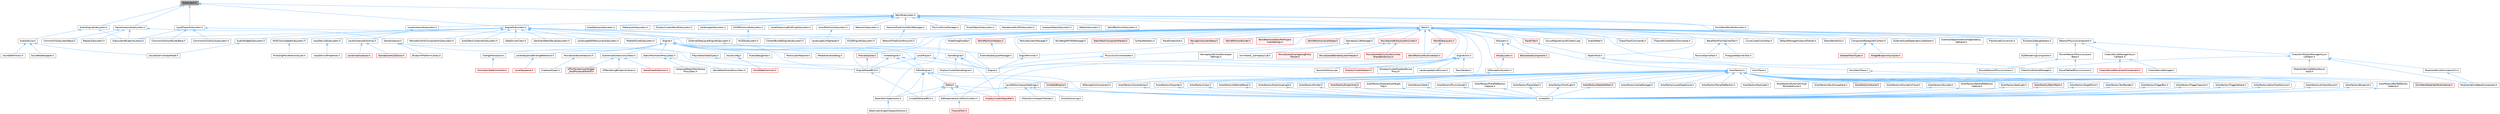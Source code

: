 digraph "Subsystem.h"
{
 // INTERACTIVE_SVG=YES
 // LATEX_PDF_SIZE
  bgcolor="transparent";
  edge [fontname=Helvetica,fontsize=10,labelfontname=Helvetica,labelfontsize=10];
  node [fontname=Helvetica,fontsize=10,shape=box,height=0.2,width=0.4];
  Node1 [id="Node000001",label="Subsystem.h",height=0.2,width=0.4,color="gray40", fillcolor="grey60", style="filled", fontcolor="black",tooltip=" "];
  Node1 -> Node2 [id="edge1_Node000001_Node000002",dir="back",color="steelblue1",style="solid",tooltip=" "];
  Node2 [id="Node000002",label="AudioEngineSubsystem.h",height=0.2,width=0.4,color="grey40", fillcolor="white", style="filled",URL="$d7/d17/AudioEngineSubsystem_8h.html",tooltip=" "];
  Node2 -> Node3 [id="edge2_Node000002_Node000003",dir="back",color="steelblue1",style="solid",tooltip=" "];
  Node3 [id="Node000003",label="AudioDevice.h",height=0.2,width=0.4,color="grey40", fillcolor="white", style="filled",URL="$d7/ddb/AudioDevice_8h.html",tooltip=" "];
  Node3 -> Node4 [id="edge3_Node000003_Node000004",dir="back",color="steelblue1",style="solid",tooltip=" "];
  Node4 [id="Node000004",label="SoundDefinitions.h",height=0.2,width=0.4,color="grey40", fillcolor="white", style="filled",URL="$d4/da9/SoundDefinitions_8h.html",tooltip=" "];
  Node3 -> Node5 [id="edge4_Node000003_Node000005",dir="back",color="steelblue1",style="solid",tooltip=" "];
  Node5 [id="Node000005",label="SoundNodeDoppler.h",height=0.2,width=0.4,color="grey40", fillcolor="white", style="filled",URL="$d1/d51/SoundNodeDoppler_8h.html",tooltip=" "];
  Node3 -> Node6 [id="edge5_Node000003_Node000006",dir="back",color="steelblue1",style="solid",tooltip=" "];
  Node6 [id="Node000006",label="SoundSubmixGraphNode.h",height=0.2,width=0.4,color="grey40", fillcolor="white", style="filled",URL="$d5/d09/SoundSubmixGraphNode_8h.html",tooltip=" "];
  Node2 -> Node7 [id="edge6_Node000002_Node000007",dir="back",color="steelblue1",style="solid",tooltip=" "];
  Node7 [id="Node000007",label="SubsystemBlueprintLibrary.h",height=0.2,width=0.4,color="grey40", fillcolor="white", style="filled",URL="$d1/dad/SubsystemBlueprintLibrary_8h.html",tooltip=" "];
  Node1 -> Node8 [id="edge7_Node000001_Node000008",dir="back",color="steelblue1",style="solid",tooltip=" "];
  Node8 [id="Node000008",label="EngineSubsystem.h",height=0.2,width=0.4,color="grey40", fillcolor="white", style="filled",URL="$d7/df1/EngineSubsystem_8h.html",tooltip=" "];
  Node8 -> Node9 [id="edge8_Node000008_Node000009",dir="back",color="steelblue1",style="solid",tooltip=" "];
  Node9 [id="Node000009",label="ActorDescContainerSubsystem.h",height=0.2,width=0.4,color="grey40", fillcolor="white", style="filled",URL="$d1/d29/ActorDescContainerSubsystem_8h.html",tooltip=" "];
  Node8 -> Node10 [id="edge9_Node000008_Node000010",dir="back",color="steelblue1",style="solid",tooltip=" "];
  Node10 [id="Node000010",label="AudioWidgetSubsystem.h",height=0.2,width=0.4,color="grey40", fillcolor="white", style="filled",URL="$de/d1b/AudioWidgetSubsystem_8h.html",tooltip=" "];
  Node10 -> Node6 [id="edge10_Node000010_Node000006",dir="back",color="steelblue1",style="solid",tooltip=" "];
  Node8 -> Node11 [id="edge11_Node000008_Node000011",dir="back",color="steelblue1",style="solid",tooltip=" "];
  Node11 [id="Node000011",label="ContentBundleEngineSubsystem.h",height=0.2,width=0.4,color="grey40", fillcolor="white", style="filled",URL="$d5/d9b/ContentBundleEngineSubsystem_8h.html",tooltip=" "];
  Node8 -> Node12 [id="edge12_Node000008_Node000012",dir="back",color="steelblue1",style="solid",tooltip=" "];
  Node12 [id="Node000012",label="DataDrivenCVars.h",height=0.2,width=0.4,color="grey40", fillcolor="white", style="filled",URL="$d4/dae/DataDrivenCVars_8h.html",tooltip=" "];
  Node8 -> Node13 [id="edge13_Node000008_Node000013",dir="back",color="steelblue1",style="solid",tooltip=" "];
  Node13 [id="Node000013",label="Engine.h",height=0.2,width=0.4,color="grey40", fillcolor="white", style="filled",URL="$d0/de7/Classes_2Engine_2Engine_8h.html",tooltip=" "];
  Node13 -> Node14 [id="edge14_Node000013_Node000014",dir="back",color="steelblue1",style="solid",tooltip=" "];
  Node14 [id="Node000014",label="AudioDebugDraw.h",height=0.2,width=0.4,color="grey40", fillcolor="white", style="filled",URL="$df/d56/AudioDebugDraw_8h.html",tooltip=" "];
  Node13 -> Node15 [id="edge15_Node000013_Node000015",dir="back",color="steelblue1",style="solid",tooltip=" "];
  Node15 [id="Node000015",label="ChangeTransactor.h",height=0.2,width=0.4,color="grey40", fillcolor="white", style="filled",URL="$d6/da1/ChangeTransactor_8h.html",tooltip=" "];
  Node15 -> Node16 [id="edge16_Node000015_Node000016",dir="back",color="steelblue1",style="solid",tooltip=" "];
  Node16 [id="Node000016",label="IAnimationDataController.h",height=0.2,width=0.4,color="red", fillcolor="#FFF0F0", style="filled",URL="$df/d22/IAnimationDataController_8h.html",tooltip=" "];
  Node13 -> Node185 [id="edge17_Node000013_Node000185",dir="back",color="steelblue1",style="solid",tooltip=" "];
  Node185 [id="Node000185",label="EditorEngine.h",height=0.2,width=0.4,color="grey40", fillcolor="white", style="filled",URL="$da/d0c/EditorEngine_8h.html",tooltip=" "];
  Node185 -> Node186 [id="edge18_Node000185_Node000186",dir="back",color="steelblue1",style="solid",tooltip=" "];
  Node186 [id="Node000186",label="BookMarkTypeActions.h",height=0.2,width=0.4,color="grey40", fillcolor="white", style="filled",URL="$d0/d2f/BookMarkTypeActions_8h.html",tooltip=" "];
  Node186 -> Node187 [id="edge19_Node000186_Node000187",dir="back",color="steelblue1",style="solid",tooltip=" "];
  Node187 [id="Node000187",label="BookmarkSingleViewportActions.h",height=0.2,width=0.4,color="grey40", fillcolor="white", style="filled",URL="$d3/dd5/BookmarkSingleViewportActions_8h.html",tooltip=" "];
  Node185 -> Node188 [id="edge20_Node000185_Node000188",dir="back",color="steelblue1",style="solid",tooltip=" "];
  Node188 [id="Node000188",label="Editor.h",height=0.2,width=0.4,color="red", fillcolor="#FFF0F0", style="filled",URL="$de/d6e/Editor_8h.html",tooltip=" "];
  Node188 -> Node186 [id="edge21_Node000188_Node000186",dir="back",color="steelblue1",style="solid",tooltip=" "];
  Node188 -> Node191 [id="edge22_Node000188_Node000191",dir="back",color="steelblue1",style="solid",tooltip=" "];
  Node191 [id="Node000191",label="DisplayClusterObjectRef.h",height=0.2,width=0.4,color="red", fillcolor="#FFF0F0", style="filled",URL="$d9/d87/DisplayClusterObjectRef_8h.html",tooltip=" "];
  Node188 -> Node199 [id="edge23_Node000188_Node000199",dir="back",color="steelblue1",style="solid",tooltip=" "];
  Node199 [id="Node000199",label="EdModeInteractiveToolsContext.h",height=0.2,width=0.4,color="grey40", fillcolor="white", style="filled",URL="$d7/da4/EdModeInteractiveToolsContext_8h.html",tooltip=" "];
  Node199 -> Node200 [id="edge24_Node000199_Node000200",dir="back",color="steelblue1",style="solid",tooltip=" "];
  Node200 [id="Node000200",label="FractureTool.h",height=0.2,width=0.4,color="red", fillcolor="#FFF0F0", style="filled",URL="$d4/d30/FractureTool_8h.html",tooltip=" "];
  Node188 -> Node27 [id="edge25_Node000188_Node000027",dir="back",color="steelblue1",style="solid",tooltip=" "];
  Node27 [id="Node000027",label="UnrealEd.h",height=0.2,width=0.4,color="grey40", fillcolor="white", style="filled",URL="$d2/d5f/UnrealEd_8h.html",tooltip=" "];
  Node188 -> Node29 [id="edge26_Node000188_Node000029",dir="back",color="steelblue1",style="solid",tooltip=" "];
  Node29 [id="Node000029",label="UnrealEdSharedPCH.h",height=0.2,width=0.4,color="grey40", fillcolor="white", style="filled",URL="$d1/de6/UnrealEdSharedPCH_8h.html",tooltip=" "];
  Node185 -> Node27 [id="edge27_Node000185_Node000027",dir="back",color="steelblue1",style="solid",tooltip=" "];
  Node185 -> Node326 [id="edge28_Node000185_Node000326",dir="back",color="steelblue1",style="solid",tooltip=" "];
  Node326 [id="Node000326",label="UnrealEdEngine.h",height=0.2,width=0.4,color="red", fillcolor="#FFF0F0", style="filled",URL="$d2/d51/UnrealEdEngine_8h.html",tooltip=" "];
  Node326 -> Node27 [id="edge29_Node000326_Node000027",dir="back",color="steelblue1",style="solid",tooltip=" "];
  Node185 -> Node29 [id="edge30_Node000185_Node000029",dir="back",color="steelblue1",style="solid",tooltip=" "];
  Node13 -> Node25 [id="edge31_Node000013_Node000025",dir="back",color="steelblue1",style="solid",tooltip=" "];
  Node25 [id="Node000025",label="Engine.h",height=0.2,width=0.4,color="grey40", fillcolor="white", style="filled",URL="$d1/d34/Public_2Engine_8h.html",tooltip=" "];
  Node13 -> Node28 [id="edge32_Node000013_Node000028",dir="back",color="steelblue1",style="solid",tooltip=" "];
  Node28 [id="Node000028",label="EngineSharedPCH.h",height=0.2,width=0.4,color="grey40", fillcolor="white", style="filled",URL="$dc/dbb/EngineSharedPCH_8h.html",tooltip=" "];
  Node28 -> Node29 [id="edge33_Node000028_Node000029",dir="back",color="steelblue1",style="solid",tooltip=" "];
  Node13 -> Node328 [id="edge34_Node000013_Node000328",dir="back",color="steelblue1",style="solid",tooltip=" "];
  Node328 [id="Node000328",label="GameEngine.h",height=0.2,width=0.4,color="grey40", fillcolor="white", style="filled",URL="$d7/d1f/GameEngine_8h.html",tooltip=" "];
  Node328 -> Node329 [id="edge35_Node000328_Node000329",dir="back",color="steelblue1",style="solid",tooltip=" "];
  Node329 [id="Node000329",label="DisplayClusterGameEngine.h",height=0.2,width=0.4,color="grey40", fillcolor="white", style="filled",URL="$da/d8f/DisplayClusterGameEngine_8h.html",tooltip=" "];
  Node328 -> Node191 [id="edge36_Node000328_Node000191",dir="back",color="steelblue1",style="solid",tooltip=" "];
  Node328 -> Node25 [id="edge37_Node000328_Node000025",dir="back",color="steelblue1",style="solid",tooltip=" "];
  Node13 -> Node330 [id="edge38_Node000013_Node000330",dir="back",color="steelblue1",style="solid",tooltip=" "];
  Node330 [id="Node000330",label="LevelSequenceBindingReference.h",height=0.2,width=0.4,color="grey40", fillcolor="white", style="filled",URL="$d9/dbe/LevelSequenceBindingReference_8h.html",tooltip=" "];
  Node330 -> Node331 [id="edge39_Node000330_Node000331",dir="back",color="steelblue1",style="solid",tooltip=" "];
  Node331 [id="Node000331",label="LevelSequence.h",height=0.2,width=0.4,color="red", fillcolor="#FFF0F0", style="filled",URL="$de/d1c/LevelSequence_8h.html",tooltip=" "];
  Node13 -> Node335 [id="edge40_Node000013_Node000335",dir="back",color="steelblue1",style="solid",tooltip=" "];
  Node335 [id="Node000335",label="MallocLeakReporter.h",height=0.2,width=0.4,color="grey40", fillcolor="white", style="filled",URL="$d1/d52/MallocLeakReporter_8h.html",tooltip=" "];
  Node13 -> Node336 [id="edge41_Node000013_Node000336",dir="back",color="steelblue1",style="solid",tooltip=" "];
  Node336 [id="Node000336",label="MediaIOAudioDebug.h",height=0.2,width=0.4,color="grey40", fillcolor="white", style="filled",URL="$d6/d0c/MediaIOAudioDebug_8h.html",tooltip=" "];
  Node13 -> Node337 [id="edge42_Node000013_Node000337",dir="back",color="steelblue1",style="solid",tooltip=" "];
  Node337 [id="Node000337",label="MovieSceneEventSection.h",height=0.2,width=0.4,color="grey40", fillcolor="white", style="filled",URL="$d6/dc4/MovieSceneEventSection_8h.html",tooltip=" "];
  Node337 -> Node338 [id="edge43_Node000337_Node000338",dir="back",color="steelblue1",style="solid",tooltip=" "];
  Node338 [id="Node000338",label="ClipboardTypes.h",height=0.2,width=0.4,color="grey40", fillcolor="white", style="filled",URL="$d2/dc6/ClipboardTypes_8h.html",tooltip=" "];
  Node13 -> Node339 [id="edge44_Node000013_Node000339",dir="back",color="steelblue1",style="solid",tooltip=" "];
  Node339 [id="Node000339",label="SceneViewExtensionContext.h",height=0.2,width=0.4,color="grey40", fillcolor="white", style="filled",URL="$d6/d1c/SceneViewExtensionContext_8h.html",tooltip=" "];
  Node339 -> Node340 [id="edge45_Node000339_Node000340",dir="back",color="steelblue1",style="solid",tooltip=" "];
  Node340 [id="Node000340",label="SceneViewExtension.h",height=0.2,width=0.4,color="red", fillcolor="#FFF0F0", style="filled",URL="$d0/d0d/SceneViewExtension_8h.html",tooltip=" "];
  Node339 -> Node347 [id="edge46_Node000339_Node000347",dir="back",color="steelblue1",style="solid",tooltip=" "];
  Node347 [id="Node000347",label="VPFullScreenUserWidget\l_PostProcessWithSVE.h",height=0.2,width=0.4,color="red", fillcolor="#FFF0F0", style="filled",URL="$d3/d04/VPFullScreenUserWidget__PostProcessWithSVE_8h.html",tooltip=" "];
  Node339 -> Node349 [id="edge47_Node000339_Node000349",dir="back",color="steelblue1",style="solid",tooltip=" "];
  Node349 [id="Node000349",label="VPRenderingBlueprintLibrary.h",height=0.2,width=0.4,color="grey40", fillcolor="white", style="filled",URL="$d6/d6f/VPRenderingBlueprintLibrary_8h.html",tooltip=" "];
  Node13 -> Node350 [id="edge48_Node000013_Node000350",dir="back",color="steelblue1",style="solid",tooltip=" "];
  Node350 [id="Node000350",label="StaticMeshSceneProxyDesc.h",height=0.2,width=0.4,color="grey40", fillcolor="white", style="filled",URL="$d0/d31/StaticMeshSceneProxyDesc_8h.html",tooltip=" "];
  Node350 -> Node351 [id="edge49_Node000350_Node000351",dir="back",color="steelblue1",style="solid",tooltip=" "];
  Node351 [id="Node000351",label="InstancedStaticMeshScene\lProxyDesc.h",height=0.2,width=0.4,color="grey40", fillcolor="white", style="filled",URL="$db/dcf/InstancedStaticMeshSceneProxyDesc_8h.html",tooltip=" "];
  Node350 -> Node352 [id="edge50_Node000350_Node000352",dir="back",color="steelblue1",style="solid",tooltip=" "];
  Node352 [id="Node000352",label="SplineMeshSceneProxyDesc.h",height=0.2,width=0.4,color="grey40", fillcolor="white", style="filled",URL="$db/d1b/SplineMeshSceneProxyDesc_8h.html",tooltip=" "];
  Node13 -> Node353 [id="edge51_Node000013_Node000353",dir="back",color="steelblue1",style="solid",tooltip=" "];
  Node353 [id="Node000353",label="UnrealEngine.h",height=0.2,width=0.4,color="grey40", fillcolor="white", style="filled",URL="$d1/d4b/UnrealEngine_8h.html",tooltip=" "];
  Node353 -> Node185 [id="edge52_Node000353_Node000185",dir="back",color="steelblue1",style="solid",tooltip=" "];
  Node353 -> Node25 [id="edge53_Node000353_Node000025",dir="back",color="steelblue1",style="solid",tooltip=" "];
  Node353 -> Node28 [id="edge54_Node000353_Node000028",dir="back",color="steelblue1",style="solid",tooltip=" "];
  Node13 -> Node354 [id="edge55_Node000013_Node000354",dir="back",color="steelblue1",style="solid",tooltip=" "];
  Node354 [id="Node000354",label="VoiceConfig.h",height=0.2,width=0.4,color="grey40", fillcolor="white", style="filled",URL="$d4/dbb/VoiceConfig_8h.html",tooltip=" "];
  Node354 -> Node355 [id="edge56_Node000354_Node000355",dir="back",color="steelblue1",style="solid",tooltip=" "];
  Node355 [id="Node000355",label="VoiceDataCommon.h",height=0.2,width=0.4,color="red", fillcolor="#FFF0F0", style="filled",URL="$d0/d91/VoiceDataCommon_8h.html",tooltip=" "];
  Node8 -> Node357 [id="edge57_Node000008_Node000357",dir="back",color="steelblue1",style="solid",tooltip=" "];
  Node357 [id="Node000357",label="ExternalDataLayerEngineSubsystem.h",height=0.2,width=0.4,color="grey40", fillcolor="white", style="filled",URL="$d1/da4/ExternalDataLayerEngineSubsystem_8h.html",tooltip=" "];
  Node357 -> Node234 [id="edge58_Node000357_Node000234",dir="back",color="steelblue1",style="solid",tooltip=" "];
  Node234 [id="Node000234",label="ExternalDataLayerManager.h",height=0.2,width=0.4,color="grey40", fillcolor="white", style="filled",URL="$d3/d7d/ExternalDataLayerManager_8h.html",tooltip=" "];
  Node8 -> Node358 [id="edge59_Node000008_Node000358",dir="back",color="steelblue1",style="solid",tooltip=" "];
  Node358 [id="Node000358",label="GerstnerWaterWaveSubsystem.h",height=0.2,width=0.4,color="grey40", fillcolor="white", style="filled",URL="$d8/d6a/GerstnerWaterWaveSubsystem_8h.html",tooltip=" "];
  Node8 -> Node359 [id="edge60_Node000008_Node000359",dir="back",color="steelblue1",style="solid",tooltip=" "];
  Node359 [id="Node000359",label="HLODEngineSubsystem.h",height=0.2,width=0.4,color="grey40", fillcolor="white", style="filled",URL="$d5/d59/HLODEngineSubsystem_8h.html",tooltip=" "];
  Node8 -> Node360 [id="edge61_Node000008_Node000360",dir="back",color="steelblue1",style="solid",tooltip=" "];
  Node360 [id="Node000360",label="InputDeviceSubsystem.h",height=0.2,width=0.4,color="grey40", fillcolor="white", style="filled",URL="$db/d1d/InputDeviceSubsystem_8h.html",tooltip=" "];
  Node360 -> Node361 [id="edge62_Node000360_Node000361",dir="back",color="steelblue1",style="solid",tooltip=" "];
  Node361 [id="Node000361",label="InputDeviceProperties.h",height=0.2,width=0.4,color="grey40", fillcolor="white", style="filled",URL="$d3/d5a/InputDeviceProperties_8h.html",tooltip=" "];
  Node8 -> Node362 [id="edge63_Node000008_Node000362",dir="back",color="steelblue1",style="solid",tooltip=" "];
  Node362 [id="Node000362",label="LandscapeEditResourcesSubsystem.h",height=0.2,width=0.4,color="grey40", fillcolor="white", style="filled",URL="$db/d28/LandscapeEditResourcesSubsystem_8h.html",tooltip=" "];
  Node8 -> Node363 [id="edge64_Node000008_Node000363",dir="back",color="steelblue1",style="solid",tooltip=" "];
  Node363 [id="Node000363",label="MediaIOCoreSubsystem.h",height=0.2,width=0.4,color="grey40", fillcolor="white", style="filled",URL="$de/dd6/MediaIOCoreSubsystem_8h.html",tooltip=" "];
  Node8 -> Node364 [id="edge65_Node000008_Node000364",dir="back",color="steelblue1",style="solid",tooltip=" "];
  Node364 [id="Node000364",label="MidiClockUpdateSubsystem.h",height=0.2,width=0.4,color="grey40", fillcolor="white", style="filled",URL="$dc/d52/MidiClockUpdateSubsystem_8h.html",tooltip=" "];
  Node364 -> Node365 [id="edge66_Node000364_Node000365",dir="back",color="steelblue1",style="solid",tooltip=" "];
  Node365 [id="Node000365",label="MidiSongPosVertexAnalyzer.h",height=0.2,width=0.4,color="grey40", fillcolor="white", style="filled",URL="$db/d10/MidiSongPosVertexAnalyzer_8h.html",tooltip=" "];
  Node8 -> Node366 [id="edge67_Node000008_Node000366",dir="back",color="steelblue1",style="solid",tooltip=" "];
  Node366 [id="Node000366",label="RemoteControlComponentsSubsystem.h",height=0.2,width=0.4,color="grey40", fillcolor="white", style="filled",URL="$d3/df8/RemoteControlComponentsSubsystem_8h.html",tooltip=" "];
  Node8 -> Node7 [id="edge68_Node000008_Node000007",dir="back",color="steelblue1",style="solid",tooltip=" "];
  Node1 -> Node367 [id="edge69_Node000001_Node000367",dir="back",color="steelblue1",style="solid",tooltip=" "];
  Node367 [id="Node000367",label="GameInstanceSubsystem.h",height=0.2,width=0.4,color="grey40", fillcolor="white", style="filled",URL="$da/dbe/GameInstanceSubsystem_8h.html",tooltip=" "];
  Node367 -> Node368 [id="edge70_Node000367_Node000368",dir="back",color="steelblue1",style="solid",tooltip=" "];
  Node368 [id="Node000368",label="CommonUISubsystemBase.h",height=0.2,width=0.4,color="grey40", fillcolor="white", style="filled",URL="$d3/d3f/CommonUISubsystemBase_8h.html",tooltip=" "];
  Node367 -> Node369 [id="edge71_Node000367_Node000369",dir="back",color="steelblue1",style="solid",tooltip=" "];
  Node369 [id="Node000369",label="GameInstance.h",height=0.2,width=0.4,color="grey40", fillcolor="white", style="filled",URL="$df/d77/GameInstance_8h.html",tooltip=" "];
  Node369 -> Node370 [id="edge72_Node000369_Node000370",dir="back",color="steelblue1",style="solid",tooltip=" "];
  Node370 [id="Node000370",label="BlueprintPlatformLibrary.h",height=0.2,width=0.4,color="grey40", fillcolor="white", style="filled",URL="$da/d13/BlueprintPlatformLibrary_8h.html",tooltip=" "];
  Node369 -> Node28 [id="edge73_Node000369_Node000028",dir="back",color="steelblue1",style="solid",tooltip=" "];
  Node369 -> Node371 [id="edge74_Node000369_Node000371",dir="back",color="steelblue1",style="solid",tooltip=" "];
  Node371 [id="Node000371",label="PlayInEditorDataTypes.h",height=0.2,width=0.4,color="grey40", fillcolor="white", style="filled",URL="$d4/d0c/PlayInEditorDataTypes_8h.html",tooltip=" "];
  Node371 -> Node185 [id="edge75_Node000371_Node000185",dir="back",color="steelblue1",style="solid",tooltip=" "];
  Node367 -> Node372 [id="edge76_Node000367_Node000372",dir="back",color="steelblue1",style="solid",tooltip=" "];
  Node372 [id="Node000372",label="ReplaySubsystem.h",height=0.2,width=0.4,color="grey40", fillcolor="white", style="filled",URL="$d7/d0a/ReplaySubsystem_8h.html",tooltip=" "];
  Node367 -> Node7 [id="edge77_Node000367_Node000007",dir="back",color="steelblue1",style="solid",tooltip=" "];
  Node1 -> Node373 [id="edge78_Node000001_Node000373",dir="back",color="steelblue1",style="solid",tooltip=" "];
  Node373 [id="Node000373",label="LocalPlayerSubsystem.h",height=0.2,width=0.4,color="grey40", fillcolor="white", style="filled",URL="$da/d7a/LocalPlayerSubsystem_8h.html",tooltip=" "];
  Node373 -> Node374 [id="edge79_Node000373_Node000374",dir="back",color="steelblue1",style="solid",tooltip=" "];
  Node374 [id="Node000374",label="CommonUIActionRouterBase.h",height=0.2,width=0.4,color="grey40", fillcolor="white", style="filled",URL="$d9/dd5/CommonUIActionRouterBase_8h.html",tooltip=" "];
  Node373 -> Node375 [id="edge80_Node000373_Node000375",dir="back",color="steelblue1",style="solid",tooltip=" "];
  Node375 [id="Node000375",label="CommonUIVisibilitySubsystem.h",height=0.2,width=0.4,color="grey40", fillcolor="white", style="filled",URL="$d2/d88/CommonUIVisibilitySubsystem_8h.html",tooltip=" "];
  Node373 -> Node376 [id="edge81_Node000373_Node000376",dir="back",color="steelblue1",style="solid",tooltip=" "];
  Node376 [id="Node000376",label="LocalPlayer.h",height=0.2,width=0.4,color="grey40", fillcolor="white", style="filled",URL="$d9/d4a/LocalPlayer_8h.html",tooltip=" "];
  Node376 -> Node25 [id="edge82_Node000376_Node000025",dir="back",color="steelblue1",style="solid",tooltip=" "];
  Node376 -> Node28 [id="edge83_Node000376_Node000028",dir="back",color="steelblue1",style="solid",tooltip=" "];
  Node373 -> Node7 [id="edge84_Node000373_Node000007",dir="back",color="steelblue1",style="solid",tooltip=" "];
  Node1 -> Node377 [id="edge85_Node000001_Node000377",dir="back",color="steelblue1",style="solid",tooltip=" "];
  Node377 [id="Node000377",label="WorldSubsystem.h",height=0.2,width=0.4,color="grey40", fillcolor="white", style="filled",URL="$d8/dee/WorldSubsystem_8h.html",tooltip=" "];
  Node377 -> Node378 [id="edge86_Node000377_Node000378",dir="back",color="steelblue1",style="solid",tooltip=" "];
  Node378 [id="Node000378",label="ActorPartitionSubsystem.h",height=0.2,width=0.4,color="grey40", fillcolor="white", style="filled",URL="$d3/d38/ActorPartitionSubsystem_8h.html",tooltip=" "];
  Node378 -> Node379 [id="edge87_Node000378_Node000379",dir="back",color="steelblue1",style="solid",tooltip=" "];
  Node379 [id="Node000379",label="LandscapeConfigHelper.h",height=0.2,width=0.4,color="grey40", fillcolor="white", style="filled",URL="$d6/d0a/LandscapeConfigHelper_8h.html",tooltip=" "];
  Node377 -> Node380 [id="edge88_Node000377_Node000380",dir="back",color="steelblue1",style="solid",tooltip=" "];
  Node380 [id="Node000380",label="AnimNextWorldSubsystem.h",height=0.2,width=0.4,color="grey40", fillcolor="white", style="filled",URL="$df/d2f/AnimNextWorldSubsystem_8h.html",tooltip=" "];
  Node377 -> Node381 [id="edge89_Node000377_Node000381",dir="back",color="steelblue1",style="solid",tooltip=" "];
  Node381 [id="Node000381",label="AutoDestroySubsystem.h",height=0.2,width=0.4,color="grey40", fillcolor="white", style="filled",URL="$df/d26/AutoDestroySubsystem_8h.html",tooltip=" "];
  Node377 -> Node233 [id="edge90_Node000377_Node000233",dir="back",color="steelblue1",style="solid",tooltip=" "];
  Node233 [id="Node000233",label="DataLayerSubsystem.h",height=0.2,width=0.4,color="grey40", fillcolor="white", style="filled",URL="$d2/d5d/DataLayerSubsystem_8h.html",tooltip=" "];
  Node377 -> Node382 [id="edge91_Node000377_Node000382",dir="back",color="steelblue1",style="solid",tooltip=" "];
  Node382 [id="Node000382",label="DisplayClusterWorldSubsystem.h",height=0.2,width=0.4,color="grey40", fillcolor="white", style="filled",URL="$d4/de8/DisplayClusterWorldSubsystem_8h.html",tooltip=" "];
  Node377 -> Node383 [id="edge92_Node000377_Node000383",dir="back",color="steelblue1",style="solid",tooltip=" "];
  Node383 [id="Node000383",label="HLODRuntimeSubsystem.h",height=0.2,width=0.4,color="grey40", fillcolor="white", style="filled",URL="$d9/d84/HLODRuntimeSubsystem_8h.html",tooltip=" "];
  Node383 -> Node384 [id="edge93_Node000383_Node000384",dir="back",color="steelblue1",style="solid",tooltip=" "];
  Node384 [id="Node000384",label="HLODSubsystem.h",height=0.2,width=0.4,color="grey40", fillcolor="white", style="filled",URL="$de/d04/HLODSubsystem_8h.html",tooltip=" "];
  Node377 -> Node385 [id="edge94_Node000377_Node000385",dir="back",color="steelblue1",style="solid",tooltip=" "];
  Node385 [id="Node000385",label="LandscapeSubsystem.h",height=0.2,width=0.4,color="grey40", fillcolor="white", style="filled",URL="$d7/ddd/LandscapeSubsystem_8h.html",tooltip=" "];
  Node377 -> Node386 [id="edge95_Node000377_Node000386",dir="back",color="steelblue1",style="solid",tooltip=" "];
  Node386 [id="Node000386",label="LevelInstanceSubsystem.h",height=0.2,width=0.4,color="grey40", fillcolor="white", style="filled",URL="$d9/d23/LevelInstanceSubsystem_8h.html",tooltip=" "];
  Node386 -> Node387 [id="edge96_Node000386_Node000387",dir="back",color="steelblue1",style="solid",tooltip=" "];
  Node387 [id="Node000387",label="LevelInstanceActorImpl.h",height=0.2,width=0.4,color="grey40", fillcolor="white", style="filled",URL="$d6/df6/LevelInstanceActorImpl_8h.html",tooltip=" "];
  Node387 -> Node388 [id="edge97_Node000387_Node000388",dir="back",color="steelblue1",style="solid",tooltip=" "];
  Node388 [id="Node000388",label="LevelInstanceActor.h",height=0.2,width=0.4,color="red", fillcolor="#FFF0F0", style="filled",URL="$d6/d53/LevelInstanceActor_8h.html",tooltip=" "];
  Node387 -> Node390 [id="edge98_Node000387_Node000390",dir="back",color="steelblue1",style="solid",tooltip=" "];
  Node390 [id="Node000390",label="StandaloneHLODActor.h",height=0.2,width=0.4,color="red", fillcolor="#FFF0F0", style="filled",URL="$dc/d54/StandaloneHLODActor_8h.html",tooltip=" "];
  Node377 -> Node392 [id="edge99_Node000377_Node000392",dir="back",color="steelblue1",style="solid",tooltip=" "];
  Node392 [id="Node000392",label="LevelStreamingProfilingSubsystem.h",height=0.2,width=0.4,color="grey40", fillcolor="white", style="filled",URL="$de/d7f/LevelStreamingProfilingSubsystem_8h.html",tooltip=" "];
  Node377 -> Node393 [id="edge100_Node000377_Node000393",dir="back",color="steelblue1",style="solid",tooltip=" "];
  Node393 [id="Node000393",label="NetworkPhysicsComponent.h",height=0.2,width=0.4,color="grey40", fillcolor="white", style="filled",URL="$d5/dcb/NetworkPhysicsComponent_8h.html",tooltip=" "];
  Node393 -> Node394 [id="edge101_Node000393_Node000394",dir="back",color="steelblue1",style="solid",tooltip=" "];
  Node394 [id="Node000394",label="ChaosSimModuleManagerAsync\lCallback.h",height=0.2,width=0.4,color="grey40", fillcolor="white", style="filled",URL="$d7/dd0/ChaosSimModuleManagerAsyncCallback_8h.html",tooltip=" "];
  Node394 -> Node395 [id="edge102_Node000394_Node000395",dir="back",color="steelblue1",style="solid",tooltip=" "];
  Node395 [id="Node000395",label="ChaosSimModuleManager.h",height=0.2,width=0.4,color="grey40", fillcolor="white", style="filled",URL="$d7/dd1/ChaosSimModuleManager_8h.html",tooltip=" "];
  Node394 -> Node396 [id="edge103_Node000394_Node000396",dir="back",color="steelblue1",style="solid",tooltip=" "];
  Node396 [id="Node000396",label="ModularVehicleBaseComponent.h",height=0.2,width=0.4,color="grey40", fillcolor="white", style="filled",URL="$d3/dc7/ModularVehicleBaseComponent_8h.html",tooltip=" "];
  Node394 -> Node397 [id="edge104_Node000394_Node000397",dir="back",color="steelblue1",style="solid",tooltip=" "];
  Node397 [id="Node000397",label="ModularVehicleDefaultAsync\lInput.h",height=0.2,width=0.4,color="grey40", fillcolor="white", style="filled",URL="$d5/df8/ModularVehicleDefaultAsyncInput_8h.html",tooltip=" "];
  Node394 -> Node398 [id="edge105_Node000394_Node000398",dir="back",color="steelblue1",style="solid",tooltip=" "];
  Node398 [id="Node000398",label="ModularVehicleSimulationCU.h",height=0.2,width=0.4,color="grey40", fillcolor="white", style="filled",URL="$d8/d61/ModularVehicleSimulationCU_8h.html",tooltip=" "];
  Node398 -> Node396 [id="edge106_Node000398_Node000396",dir="back",color="steelblue1",style="solid",tooltip=" "];
  Node393 -> Node399 [id="edge107_Node000393_Node000399",dir="back",color="steelblue1",style="solid",tooltip=" "];
  Node399 [id="Node000399",label="ChaosVehicleManagerAsync\lCallback.h",height=0.2,width=0.4,color="grey40", fillcolor="white", style="filled",URL="$d4/dea/ChaosVehicleManagerAsyncCallback_8h.html",tooltip=" "];
  Node399 -> Node400 [id="edge108_Node000399_Node000400",dir="back",color="steelblue1",style="solid",tooltip=" "];
  Node400 [id="Node000400",label="ChaosVehicleManager.h",height=0.2,width=0.4,color="grey40", fillcolor="white", style="filled",URL="$d3/d70/ChaosVehicleManager_8h.html",tooltip=" "];
  Node399 -> Node401 [id="edge109_Node000399_Node000401",dir="back",color="steelblue1",style="solid",tooltip=" "];
  Node401 [id="Node000401",label="ChaosVehicleMovementComponent.h",height=0.2,width=0.4,color="red", fillcolor="#FFF0F0", style="filled",URL="$dc/dfc/ChaosVehicleMovementComponent_8h.html",tooltip=" "];
  Node393 -> Node403 [id="edge110_Node000393_Node000403",dir="back",color="steelblue1",style="solid",tooltip=" "];
  Node403 [id="Node000403",label="MoverNetworkPhysicsLiaison\lBase.h",height=0.2,width=0.4,color="grey40", fillcolor="white", style="filled",URL="$d6/d54/MoverNetworkPhysicsLiaisonBase_8h.html",tooltip=" "];
  Node403 -> Node404 [id="edge111_Node000403_Node000404",dir="back",color="steelblue1",style="solid",tooltip=" "];
  Node404 [id="Node000404",label="MoverNetworkPhysicsLiaison.h",height=0.2,width=0.4,color="grey40", fillcolor="white", style="filled",URL="$d7/d6a/MoverNetworkPhysicsLiaison_8h.html",tooltip=" "];
  Node403 -> Node405 [id="edge112_Node000403_Node000405",dir="back",color="steelblue1",style="solid",tooltip=" "];
  Node405 [id="Node000405",label="MoverPathedPhysicsLiaison.h",height=0.2,width=0.4,color="grey40", fillcolor="white", style="filled",URL="$d8/d2d/MoverPathedPhysicsLiaison_8h.html",tooltip=" "];
  Node377 -> Node406 [id="edge113_Node000377_Node000406",dir="back",color="steelblue1",style="solid",tooltip=" "];
  Node406 [id="Node000406",label="NetworkPredictionWorldManager.h",height=0.2,width=0.4,color="grey40", fillcolor="white", style="filled",URL="$d6/dab/NetworkPredictionWorldManager_8h.html",tooltip=" "];
  Node406 -> Node407 [id="edge114_Node000406_Node000407",dir="back",color="steelblue1",style="solid",tooltip=" "];
  Node407 [id="Node000407",label="NetworkPredictionProxyInit.h",height=0.2,width=0.4,color="grey40", fillcolor="white", style="filled",URL="$da/d98/NetworkPredictionProxyInit_8h.html",tooltip=" "];
  Node377 -> Node408 [id="edge115_Node000377_Node000408",dir="back",color="steelblue1",style="solid",tooltip=" "];
  Node408 [id="Node000408",label="NetworkSubsystem.h",height=0.2,width=0.4,color="grey40", fillcolor="white", style="filled",URL="$d2/d7e/NetworkSubsystem_8h.html",tooltip=" "];
  Node377 -> Node409 [id="edge116_Node000377_Node000409",dir="back",color="steelblue1",style="solid",tooltip=" "];
  Node409 [id="Node000409",label="ObjectTrace.h",height=0.2,width=0.4,color="grey40", fillcolor="white", style="filled",URL="$d5/d70/ObjectTrace_8h.html",tooltip=" "];
  Node409 -> Node410 [id="edge117_Node000409_Node000410",dir="back",color="steelblue1",style="solid",tooltip=" "];
  Node410 [id="Node000410",label="AnimNextTrace.h",height=0.2,width=0.4,color="grey40", fillcolor="white", style="filled",URL="$d5/d1d/AnimNextTrace_8h.html",tooltip=" "];
  Node410 -> Node411 [id="edge118_Node000410_Node000411",dir="back",color="steelblue1",style="solid",tooltip=" "];
  Node411 [id="Node000411",label="AnimNextDataInterfaceInstance.h",height=0.2,width=0.4,color="red", fillcolor="#FFF0F0", style="filled",URL="$d4/dc0/AnimNextDataInterfaceInstance_8h.html",tooltip=" "];
  Node409 -> Node448 [id="edge119_Node000409_Node000448",dir="back",color="steelblue1",style="solid",tooltip=" "];
  Node448 [id="Node000448",label="AnimTrace.h",height=0.2,width=0.4,color="grey40", fillcolor="white", style="filled",URL="$dd/d95/AnimTrace_8h.html",tooltip=" "];
  Node377 -> Node449 [id="edge120_Node000377_Node000449",dir="back",color="steelblue1",style="solid",tooltip=" "];
  Node449 [id="Node000449",label="PhysicsMoverManager.h",height=0.2,width=0.4,color="grey40", fillcolor="white", style="filled",URL="$dc/dc9/PhysicsMoverManager_8h.html",tooltip=" "];
  Node377 -> Node450 [id="edge121_Node000377_Node000450",dir="back",color="steelblue1",style="solid",tooltip=" "];
  Node450 [id="Node000450",label="SmartObjectSubsystem.h",height=0.2,width=0.4,color="grey40", fillcolor="white", style="filled",URL="$dd/d17/SmartObjectSubsystem_8h.html",tooltip=" "];
  Node377 -> Node451 [id="edge122_Node000377_Node000451",dir="back",color="steelblue1",style="solid",tooltip=" "];
  Node451 [id="Node000451",label="StandaloneHLODSubsystem.h",height=0.2,width=0.4,color="grey40", fillcolor="white", style="filled",URL="$d4/d9a/StandaloneHLODSubsystem_8h.html",tooltip=" "];
  Node377 -> Node452 [id="edge123_Node000377_Node000452",dir="back",color="steelblue1",style="solid",tooltip=" "];
  Node452 [id="Node000452",label="ViewportStatsSubsystem.h",height=0.2,width=0.4,color="grey40", fillcolor="white", style="filled",URL="$db/df1/ViewportStatsSubsystem_8h.html",tooltip=" "];
  Node377 -> Node453 [id="edge124_Node000377_Node000453",dir="back",color="steelblue1",style="solid",tooltip=" "];
  Node453 [id="Node000453",label="WaterSubsystem.h",height=0.2,width=0.4,color="grey40", fillcolor="white", style="filled",URL="$d0/d57/WaterSubsystem_8h.html",tooltip=" "];
  Node377 -> Node454 [id="edge125_Node000377_Node000454",dir="back",color="steelblue1",style="solid",tooltip=" "];
  Node454 [id="Node000454",label="World.h",height=0.2,width=0.4,color="grey40", fillcolor="white", style="filled",URL="$dd/d5b/World_8h.html",tooltip=" "];
  Node454 -> Node455 [id="edge126_Node000454_Node000455",dir="back",color="steelblue1",style="solid",tooltip=" "];
  Node455 [id="Node000455",label="AIPerceptionSystem.h",height=0.2,width=0.4,color="grey40", fillcolor="white", style="filled",URL="$d0/d08/AIPerceptionSystem_8h.html",tooltip=" "];
  Node455 -> Node456 [id="edge127_Node000455_Node000456",dir="back",color="steelblue1",style="solid",tooltip=" "];
  Node456 [id="Node000456",label="AIPerceptionComponent.h",height=0.2,width=0.4,color="grey40", fillcolor="white", style="filled",URL="$d6/d0a/AIPerceptionComponent_8h.html",tooltip=" "];
  Node454 -> Node457 [id="edge128_Node000454_Node000457",dir="back",color="steelblue1",style="solid",tooltip=" "];
  Node457 [id="Node000457",label="AISystem.h",height=0.2,width=0.4,color="grey40", fillcolor="white", style="filled",URL="$d0/d71/AISystem_8h.html",tooltip=" "];
  Node457 -> Node458 [id="edge129_Node000457_Node000458",dir="back",color="steelblue1",style="solid",tooltip=" "];
  Node458 [id="Node000458",label="AISubsystem.h",height=0.2,width=0.4,color="red", fillcolor="#FFF0F0", style="filled",URL="$d0/d50/AISubsystem_8h.html",tooltip=" "];
  Node458 -> Node455 [id="edge130_Node000458_Node000455",dir="back",color="steelblue1",style="solid",tooltip=" "];
  Node457 -> Node460 [id="edge131_Node000457_Node000460",dir="back",color="steelblue1",style="solid",tooltip=" "];
  Node460 [id="Node000460",label="BlackboardComponent.h",height=0.2,width=0.4,color="red", fillcolor="#FFF0F0", style="filled",URL="$d9/d2d/BlackboardComponent_8h.html",tooltip=" "];
  Node454 -> Node486 [id="edge132_Node000454_Node000486",dir="back",color="steelblue1",style="solid",tooltip=" "];
  Node486 [id="Node000486",label="ActorFactory.h",height=0.2,width=0.4,color="grey40", fillcolor="white", style="filled",URL="$d7/dae/ActorFactory_8h.html",tooltip=" "];
  Node486 -> Node487 [id="edge133_Node000486_Node000487",dir="back",color="steelblue1",style="solid",tooltip=" "];
  Node487 [id="Node000487",label="ActorFactoryAmbientSound.h",height=0.2,width=0.4,color="grey40", fillcolor="white", style="filled",URL="$dc/d73/ActorFactoryAmbientSound_8h.html",tooltip=" "];
  Node487 -> Node27 [id="edge134_Node000487_Node000027",dir="back",color="steelblue1",style="solid",tooltip=" "];
  Node486 -> Node488 [id="edge135_Node000486_Node000488",dir="back",color="steelblue1",style="solid",tooltip=" "];
  Node488 [id="Node000488",label="ActorFactoryBlueprint.h",height=0.2,width=0.4,color="grey40", fillcolor="white", style="filled",URL="$d8/df5/ActorFactoryBlueprint_8h.html",tooltip=" "];
  Node488 -> Node27 [id="edge136_Node000488_Node000027",dir="back",color="steelblue1",style="solid",tooltip=" "];
  Node486 -> Node489 [id="edge137_Node000486_Node000489",dir="back",color="steelblue1",style="solid",tooltip=" "];
  Node489 [id="Node000489",label="ActorFactoryBoxReflection\lCapture.h",height=0.2,width=0.4,color="grey40", fillcolor="white", style="filled",URL="$dd/d97/ActorFactoryBoxReflectionCapture_8h.html",tooltip=" "];
  Node489 -> Node27 [id="edge138_Node000489_Node000027",dir="back",color="steelblue1",style="solid",tooltip=" "];
  Node486 -> Node490 [id="edge139_Node000486_Node000490",dir="back",color="steelblue1",style="solid",tooltip=" "];
  Node490 [id="Node000490",label="ActorFactoryCacheManager.h",height=0.2,width=0.4,color="grey40", fillcolor="white", style="filled",URL="$da/d58/ActorFactoryCacheManager_8h.html",tooltip=" "];
  Node486 -> Node491 [id="edge140_Node000486_Node000491",dir="back",color="steelblue1",style="solid",tooltip=" "];
  Node491 [id="Node000491",label="ActorFactoryCameraActor.h",height=0.2,width=0.4,color="grey40", fillcolor="white", style="filled",URL="$df/db7/ActorFactoryCameraActor_8h.html",tooltip=" "];
  Node491 -> Node27 [id="edge141_Node000491_Node000027",dir="back",color="steelblue1",style="solid",tooltip=" "];
  Node486 -> Node492 [id="edge142_Node000486_Node000492",dir="back",color="steelblue1",style="solid",tooltip=" "];
  Node492 [id="Node000492",label="ActorFactoryCharacter.h",height=0.2,width=0.4,color="grey40", fillcolor="white", style="filled",URL="$d9/db9/ActorFactoryCharacter_8h.html",tooltip=" "];
  Node492 -> Node27 [id="edge143_Node000492_Node000027",dir="back",color="steelblue1",style="solid",tooltip=" "];
  Node486 -> Node493 [id="edge144_Node000486_Node000493",dir="back",color="steelblue1",style="solid",tooltip=" "];
  Node493 [id="Node000493",label="ActorFactoryClass.h",height=0.2,width=0.4,color="grey40", fillcolor="white", style="filled",URL="$d8/df5/ActorFactoryClass_8h.html",tooltip=" "];
  Node493 -> Node27 [id="edge145_Node000493_Node000027",dir="back",color="steelblue1",style="solid",tooltip=" "];
  Node486 -> Node494 [id="edge146_Node000486_Node000494",dir="back",color="steelblue1",style="solid",tooltip=" "];
  Node494 [id="Node000494",label="ActorFactoryDeferredDecal.h",height=0.2,width=0.4,color="grey40", fillcolor="white", style="filled",URL="$d3/db3/ActorFactoryDeferredDecal_8h.html",tooltip=" "];
  Node494 -> Node27 [id="edge147_Node000494_Node000027",dir="back",color="steelblue1",style="solid",tooltip=" "];
  Node486 -> Node495 [id="edge148_Node000486_Node000495",dir="back",color="steelblue1",style="solid",tooltip=" "];
  Node495 [id="Node000495",label="ActorFactoryDirectionalLight.h",height=0.2,width=0.4,color="grey40", fillcolor="white", style="filled",URL="$d3/d54/ActorFactoryDirectionalLight_8h.html",tooltip=" "];
  Node495 -> Node27 [id="edge149_Node000495_Node000027",dir="back",color="steelblue1",style="solid",tooltip=" "];
  Node486 -> Node496 [id="edge150_Node000486_Node000496",dir="back",color="steelblue1",style="solid",tooltip=" "];
  Node496 [id="Node000496",label="ActorFactoryEmitter.h",height=0.2,width=0.4,color="grey40", fillcolor="white", style="filled",URL="$df/d95/ActorFactoryEmitter_8h.html",tooltip=" "];
  Node496 -> Node27 [id="edge151_Node000496_Node000027",dir="back",color="steelblue1",style="solid",tooltip=" "];
  Node486 -> Node497 [id="edge152_Node000486_Node000497",dir="back",color="steelblue1",style="solid",tooltip=" "];
  Node497 [id="Node000497",label="ActorFactoryEmptyActor.h",height=0.2,width=0.4,color="red", fillcolor="#FFF0F0", style="filled",URL="$df/d92/ActorFactoryEmptyActor_8h.html",tooltip=" "];
  Node497 -> Node27 [id="edge153_Node000497_Node000027",dir="back",color="steelblue1",style="solid",tooltip=" "];
  Node486 -> Node499 [id="edge154_Node000486_Node000499",dir="back",color="steelblue1",style="solid",tooltip=" "];
  Node499 [id="Node000499",label="ActorFactoryExponentialHeight\lFog.h",height=0.2,width=0.4,color="grey40", fillcolor="white", style="filled",URL="$de/d15/ActorFactoryExponentialHeightFog_8h.html",tooltip=" "];
  Node499 -> Node27 [id="edge155_Node000499_Node000027",dir="back",color="steelblue1",style="solid",tooltip=" "];
  Node486 -> Node500 [id="edge156_Node000486_Node000500",dir="back",color="steelblue1",style="solid",tooltip=" "];
  Node500 [id="Node000500",label="ActorFactoryLocalFogVolume.h",height=0.2,width=0.4,color="grey40", fillcolor="white", style="filled",URL="$dc/db2/ActorFactoryLocalFogVolume_8h.html",tooltip=" "];
  Node486 -> Node501 [id="edge157_Node000486_Node000501",dir="back",color="steelblue1",style="solid",tooltip=" "];
  Node501 [id="Node000501",label="ActorFactoryNote.h",height=0.2,width=0.4,color="grey40", fillcolor="white", style="filled",URL="$da/d8c/ActorFactoryNote_8h.html",tooltip=" "];
  Node501 -> Node27 [id="edge158_Node000501_Node000027",dir="back",color="steelblue1",style="solid",tooltip=" "];
  Node486 -> Node502 [id="edge159_Node000486_Node000502",dir="back",color="steelblue1",style="solid",tooltip=" "];
  Node502 [id="Node000502",label="ActorFactoryPhysicsAsset.h",height=0.2,width=0.4,color="grey40", fillcolor="white", style="filled",URL="$d0/d58/ActorFactoryPhysicsAsset_8h.html",tooltip=" "];
  Node502 -> Node27 [id="edge160_Node000502_Node000027",dir="back",color="steelblue1",style="solid",tooltip=" "];
  Node486 -> Node503 [id="edge161_Node000486_Node000503",dir="back",color="steelblue1",style="solid",tooltip=" "];
  Node503 [id="Node000503",label="ActorFactoryPlanarReflection.h",height=0.2,width=0.4,color="grey40", fillcolor="white", style="filled",URL="$d0/d1d/ActorFactoryPlanarReflection_8h.html",tooltip=" "];
  Node486 -> Node504 [id="edge162_Node000486_Node000504",dir="back",color="steelblue1",style="solid",tooltip=" "];
  Node504 [id="Node000504",label="ActorFactoryPlaneReflection\lCapture.h",height=0.2,width=0.4,color="grey40", fillcolor="white", style="filled",URL="$d8/dfd/ActorFactoryPlaneReflectionCapture_8h.html",tooltip=" "];
  Node504 -> Node27 [id="edge163_Node000504_Node000027",dir="back",color="steelblue1",style="solid",tooltip=" "];
  Node486 -> Node505 [id="edge164_Node000486_Node000505",dir="back",color="steelblue1",style="solid",tooltip=" "];
  Node505 [id="Node000505",label="ActorFactoryPlayerStart.h",height=0.2,width=0.4,color="grey40", fillcolor="white", style="filled",URL="$d8/d7e/ActorFactoryPlayerStart_8h.html",tooltip=" "];
  Node505 -> Node27 [id="edge165_Node000505_Node000027",dir="back",color="steelblue1",style="solid",tooltip=" "];
  Node486 -> Node506 [id="edge166_Node000486_Node000506",dir="back",color="steelblue1",style="solid",tooltip=" "];
  Node506 [id="Node000506",label="ActorFactoryPointLight.h",height=0.2,width=0.4,color="grey40", fillcolor="white", style="filled",URL="$d5/d37/ActorFactoryPointLight_8h.html",tooltip=" "];
  Node506 -> Node27 [id="edge167_Node000506_Node000027",dir="back",color="steelblue1",style="solid",tooltip=" "];
  Node486 -> Node507 [id="edge168_Node000486_Node000507",dir="back",color="steelblue1",style="solid",tooltip=" "];
  Node507 [id="Node000507",label="ActorFactoryRectLight.h",height=0.2,width=0.4,color="grey40", fillcolor="white", style="filled",URL="$d1/d97/ActorFactoryRectLight_8h.html",tooltip=" "];
  Node486 -> Node508 [id="edge169_Node000486_Node000508",dir="back",color="steelblue1",style="solid",tooltip=" "];
  Node508 [id="Node000508",label="ActorFactoryRuntimeVirtual\lTextureVolume.h",height=0.2,width=0.4,color="grey40", fillcolor="white", style="filled",URL="$d6/dd7/ActorFactoryRuntimeVirtualTextureVolume_8h.html",tooltip=" "];
  Node486 -> Node509 [id="edge170_Node000486_Node000509",dir="back",color="steelblue1",style="solid",tooltip=" "];
  Node509 [id="Node000509",label="ActorFactorySkeletalMesh.h",height=0.2,width=0.4,color="red", fillcolor="#FFF0F0", style="filled",URL="$d7/dbb/ActorFactorySkeletalMesh_8h.html",tooltip=" "];
  Node509 -> Node27 [id="edge171_Node000509_Node000027",dir="back",color="steelblue1",style="solid",tooltip=" "];
  Node486 -> Node511 [id="edge172_Node000486_Node000511",dir="back",color="steelblue1",style="solid",tooltip=" "];
  Node511 [id="Node000511",label="ActorFactorySkyAtmosphere.h",height=0.2,width=0.4,color="grey40", fillcolor="white", style="filled",URL="$d2/d7c/ActorFactorySkyAtmosphere_8h.html",tooltip=" "];
  Node486 -> Node512 [id="edge173_Node000486_Node000512",dir="back",color="steelblue1",style="solid",tooltip=" "];
  Node512 [id="Node000512",label="ActorFactorySkyLight.h",height=0.2,width=0.4,color="grey40", fillcolor="white", style="filled",URL="$d2/d21/ActorFactorySkyLight_8h.html",tooltip=" "];
  Node512 -> Node27 [id="edge174_Node000512_Node000027",dir="back",color="steelblue1",style="solid",tooltip=" "];
  Node486 -> Node513 [id="edge175_Node000486_Node000513",dir="back",color="steelblue1",style="solid",tooltip=" "];
  Node513 [id="Node000513",label="ActorFactorySphereReflection\lCapture.h",height=0.2,width=0.4,color="grey40", fillcolor="white", style="filled",URL="$de/db8/ActorFactorySphereReflectionCapture_8h.html",tooltip=" "];
  Node513 -> Node27 [id="edge176_Node000513_Node000027",dir="back",color="steelblue1",style="solid",tooltip=" "];
  Node486 -> Node514 [id="edge177_Node000486_Node000514",dir="back",color="steelblue1",style="solid",tooltip=" "];
  Node514 [id="Node000514",label="ActorFactorySpotLight.h",height=0.2,width=0.4,color="grey40", fillcolor="white", style="filled",URL="$d6/d7f/ActorFactorySpotLight_8h.html",tooltip=" "];
  Node514 -> Node27 [id="edge178_Node000514_Node000027",dir="back",color="steelblue1",style="solid",tooltip=" "];
  Node486 -> Node515 [id="edge179_Node000486_Node000515",dir="back",color="steelblue1",style="solid",tooltip=" "];
  Node515 [id="Node000515",label="ActorFactoryStaticMesh.h",height=0.2,width=0.4,color="red", fillcolor="#FFF0F0", style="filled",URL="$d2/dd1/ActorFactoryStaticMesh_8h.html",tooltip=" "];
  Node515 -> Node27 [id="edge180_Node000515_Node000027",dir="back",color="steelblue1",style="solid",tooltip=" "];
  Node486 -> Node518 [id="edge181_Node000486_Node000518",dir="back",color="steelblue1",style="solid",tooltip=" "];
  Node518 [id="Node000518",label="ActorFactoryTargetPoint.h",height=0.2,width=0.4,color="grey40", fillcolor="white", style="filled",URL="$db/d69/ActorFactoryTargetPoint_8h.html",tooltip=" "];
  Node518 -> Node27 [id="edge182_Node000518_Node000027",dir="back",color="steelblue1",style="solid",tooltip=" "];
  Node486 -> Node519 [id="edge183_Node000486_Node000519",dir="back",color="steelblue1",style="solid",tooltip=" "];
  Node519 [id="Node000519",label="ActorFactoryTextRender.h",height=0.2,width=0.4,color="grey40", fillcolor="white", style="filled",URL="$d8/d4c/ActorFactoryTextRender_8h.html",tooltip=" "];
  Node519 -> Node27 [id="edge184_Node000519_Node000027",dir="back",color="steelblue1",style="solid",tooltip=" "];
  Node486 -> Node520 [id="edge185_Node000486_Node000520",dir="back",color="steelblue1",style="solid",tooltip=" "];
  Node520 [id="Node000520",label="ActorFactoryTriggerBox.h",height=0.2,width=0.4,color="grey40", fillcolor="white", style="filled",URL="$d9/dbe/ActorFactoryTriggerBox_8h.html",tooltip=" "];
  Node520 -> Node27 [id="edge186_Node000520_Node000027",dir="back",color="steelblue1",style="solid",tooltip=" "];
  Node486 -> Node521 [id="edge187_Node000486_Node000521",dir="back",color="steelblue1",style="solid",tooltip=" "];
  Node521 [id="Node000521",label="ActorFactoryTriggerCapsule.h",height=0.2,width=0.4,color="grey40", fillcolor="white", style="filled",URL="$dd/d0f/ActorFactoryTriggerCapsule_8h.html",tooltip=" "];
  Node521 -> Node27 [id="edge188_Node000521_Node000027",dir="back",color="steelblue1",style="solid",tooltip=" "];
  Node486 -> Node522 [id="edge189_Node000486_Node000522",dir="back",color="steelblue1",style="solid",tooltip=" "];
  Node522 [id="Node000522",label="ActorFactoryTriggerSphere.h",height=0.2,width=0.4,color="grey40", fillcolor="white", style="filled",URL="$d9/dbe/ActorFactoryTriggerSphere_8h.html",tooltip=" "];
  Node522 -> Node27 [id="edge190_Node000522_Node000027",dir="back",color="steelblue1",style="solid",tooltip=" "];
  Node486 -> Node523 [id="edge191_Node000486_Node000523",dir="back",color="steelblue1",style="solid",tooltip=" "];
  Node523 [id="Node000523",label="ActorFactoryVectorFieldVolume.h",height=0.2,width=0.4,color="grey40", fillcolor="white", style="filled",URL="$d9/d89/ActorFactoryVectorFieldVolume_8h.html",tooltip=" "];
  Node523 -> Node27 [id="edge192_Node000523_Node000027",dir="back",color="steelblue1",style="solid",tooltip=" "];
  Node486 -> Node524 [id="edge193_Node000486_Node000524",dir="back",color="steelblue1",style="solid",tooltip=" "];
  Node524 [id="Node000524",label="ActorFactoryVolume.h",height=0.2,width=0.4,color="red", fillcolor="#FFF0F0", style="filled",URL="$df/d08/ActorFactoryVolume_8h.html",tooltip=" "];
  Node486 -> Node528 [id="edge194_Node000486_Node000528",dir="back",color="steelblue1",style="solid",tooltip=" "];
  Node528 [id="Node000528",label="ActorFactoryVolumetricCloud.h",height=0.2,width=0.4,color="grey40", fillcolor="white", style="filled",URL="$d5/da1/ActorFactoryVolumetricCloud_8h.html",tooltip=" "];
  Node486 -> Node27 [id="edge195_Node000486_Node000027",dir="back",color="steelblue1",style="solid",tooltip=" "];
  Node454 -> Node529 [id="edge196_Node000454_Node000529",dir="back",color="steelblue1",style="solid",tooltip=" "];
  Node529 [id="Node000529",label="AsyncRegisterLevelContext.cpp",height=0.2,width=0.4,color="grey40", fillcolor="white", style="filled",URL="$da/df8/AsyncRegisterLevelContext_8cpp.html",tooltip=" "];
  Node454 -> Node530 [id="edge197_Node000454_Node000530",dir="back",color="steelblue1",style="solid",tooltip=" "];
  Node530 [id="Node000530",label="AudioMeter.h",height=0.2,width=0.4,color="grey40", fillcolor="white", style="filled",URL="$de/db0/AudioMeter_8h.html",tooltip=" "];
  Node454 -> Node531 [id="edge198_Node000454_Node000531",dir="back",color="steelblue1",style="solid",tooltip=" "];
  Node531 [id="Node000531",label="BaseMeshFromSplinesTool.h",height=0.2,width=0.4,color="grey40", fillcolor="white", style="filled",URL="$da/d31/BaseMeshFromSplinesTool_8h.html",tooltip=" "];
  Node531 -> Node532 [id="edge199_Node000531_Node000532",dir="back",color="steelblue1",style="solid",tooltip=" "];
  Node532 [id="Node000532",label="RevolveSplineTool.h",height=0.2,width=0.4,color="grey40", fillcolor="white", style="filled",URL="$d3/d36/RevolveSplineTool_8h.html",tooltip=" "];
  Node531 -> Node533 [id="edge200_Node000531_Node000533",dir="back",color="steelblue1",style="solid",tooltip=" "];
  Node533 [id="Node000533",label="TriangulateSplinesTool.h",height=0.2,width=0.4,color="grey40", fillcolor="white", style="filled",URL="$d9/de6/TriangulateSplinesTool_8h.html",tooltip=" "];
  Node454 -> Node186 [id="edge201_Node000454_Node000186",dir="back",color="steelblue1",style="solid",tooltip=" "];
  Node454 -> Node534 [id="edge202_Node000454_Node000534",dir="back",color="steelblue1",style="solid",tooltip=" "];
  Node534 [id="Node000534",label="ChaosFleshCommands.h",height=0.2,width=0.4,color="grey40", fillcolor="white", style="filled",URL="$d9/db1/ChaosFleshCommands_8h.html",tooltip=" "];
  Node454 -> Node395 [id="edge203_Node000454_Node000395",dir="back",color="steelblue1",style="solid",tooltip=" "];
  Node454 -> Node535 [id="edge204_Node000454_Node000535",dir="back",color="steelblue1",style="solid",tooltip=" "];
  Node535 [id="Node000535",label="ChaosVehiclesEditorCommands.h",height=0.2,width=0.4,color="grey40", fillcolor="white", style="filled",URL="$de/dbf/ChaosVehiclesEditorCommands_8h.html",tooltip=" "];
  Node454 -> Node536 [id="edge205_Node000454_Node000536",dir="back",color="steelblue1",style="solid",tooltip=" "];
  Node536 [id="Node000536",label="ComponentReregisterContext.h",height=0.2,width=0.4,color="grey40", fillcolor="white", style="filled",URL="$de/d6e/ComponentReregisterContext_8h.html",tooltip=" "];
  Node536 -> Node537 [id="edge206_Node000536_Node000537",dir="back",color="steelblue1",style="solid",tooltip=" "];
  Node537 [id="Node000537",label="SkeletalMeshTypes.h",height=0.2,width=0.4,color="red", fillcolor="#FFF0F0", style="filled",URL="$d5/d0c/SkeletalMeshTypes_8h.html",tooltip=" "];
  Node536 -> Node574 [id="edge207_Node000536_Node000574",dir="back",color="steelblue1",style="solid",tooltip=" "];
  Node574 [id="Node000574",label="WidgetBlueprintCompiler.h",height=0.2,width=0.4,color="red", fillcolor="#FFF0F0", style="filled",URL="$d9/d6b/WidgetBlueprintCompiler_8h.html",tooltip=" "];
  Node454 -> Node11 [id="edge208_Node000454_Node000011",dir="back",color="steelblue1",style="solid",tooltip=" "];
  Node454 -> Node577 [id="edge209_Node000454_Node000577",dir="back",color="steelblue1",style="solid",tooltip=" "];
  Node577 [id="Node000577",label="CurveLinearColorAtlas.h",height=0.2,width=0.4,color="grey40", fillcolor="white", style="filled",URL="$dd/d63/CurveLinearColorAtlas_8h.html",tooltip=" "];
  Node454 -> Node578 [id="edge210_Node000454_Node000578",dir="back",color="steelblue1",style="solid",tooltip=" "];
  Node578 [id="Node000578",label="DefaultManagerInstanceTracker.h",height=0.2,width=0.4,color="grey40", fillcolor="white", style="filled",URL="$d4/d29/DefaultManagerInstanceTracker_8h.html",tooltip=" "];
  Node454 -> Node199 [id="edge211_Node000454_Node000199",dir="back",color="steelblue1",style="solid",tooltip=" "];
  Node454 -> Node579 [id="edge212_Node000454_Node000579",dir="back",color="steelblue1",style="solid",tooltip=" "];
  Node579 [id="Node000579",label="EditorWorldUtils.h",height=0.2,width=0.4,color="grey40", fillcolor="white", style="filled",URL="$dc/d0a/EditorWorldUtils_8h.html",tooltip=" "];
  Node454 -> Node13 [id="edge213_Node000454_Node000013",dir="back",color="steelblue1",style="solid",tooltip=" "];
  Node454 -> Node24 [id="edge214_Node000454_Node000024",dir="back",color="steelblue1",style="solid",tooltip=" "];
  Node24 [id="Node000024",label="EngineMinimal.h",height=0.2,width=0.4,color="grey40", fillcolor="white", style="filled",URL="$d0/d2c/EngineMinimal_8h.html",tooltip=" "];
  Node24 -> Node25 [id="edge215_Node000024_Node000025",dir="back",color="steelblue1",style="solid",tooltip=" "];
  Node454 -> Node28 [id="edge216_Node000454_Node000028",dir="back",color="steelblue1",style="solid",tooltip=" "];
  Node454 -> Node580 [id="edge217_Node000454_Node000580",dir="back",color="steelblue1",style="solid",tooltip=" "];
  Node580 [id="Node000580",label="EngineUtils.h",height=0.2,width=0.4,color="grey40", fillcolor="white", style="filled",URL="$d4/d61/EngineUtils_8h.html",tooltip=" "];
  Node580 -> Node581 [id="edge218_Node000580_Node000581",dir="back",color="steelblue1",style="solid",tooltip=" "];
  Node581 [id="Node000581",label="DisplayClusterHelpers.h",height=0.2,width=0.4,color="red", fillcolor="#FFF0F0", style="filled",URL="$da/dda/DisplayClusterHelpers_8h.html",tooltip=" "];
  Node580 -> Node191 [id="edge219_Node000580_Node000191",dir="back",color="steelblue1",style="solid",tooltip=" "];
  Node580 -> Node25 [id="edge220_Node000580_Node000025",dir="back",color="steelblue1",style="solid",tooltip=" "];
  Node580 -> Node583 [id="edge221_Node000580_Node000583",dir="back",color="steelblue1",style="solid",tooltip=" "];
  Node583 [id="Node000583",label="IDisplayClusterDisplayDevice\lProxy.h",height=0.2,width=0.4,color="grey40", fillcolor="white", style="filled",URL="$dd/d48/IDisplayClusterDisplayDeviceProxy_8h.html",tooltip=" "];
  Node580 -> Node584 [id="edge222_Node000580_Node000584",dir="back",color="steelblue1",style="solid",tooltip=" "];
  Node584 [id="Node000584",label="LandscapeSplineProxies.h",height=0.2,width=0.4,color="grey40", fillcolor="white", style="filled",URL="$d6/d6f/LandscapeSplineProxies_8h.html",tooltip=" "];
  Node580 -> Node585 [id="edge223_Node000580_Node000585",dir="back",color="steelblue1",style="solid",tooltip=" "];
  Node585 [id="Node000585",label="PawnIterator.h",height=0.2,width=0.4,color="grey40", fillcolor="white", style="filled",URL="$d3/d9c/PawnIterator_8h.html",tooltip=" "];
  Node580 -> Node586 [id="edge224_Node000580_Node000586",dir="back",color="steelblue1",style="solid",tooltip=" "];
  Node586 [id="Node000586",label="Texture2DArray.cpp",height=0.2,width=0.4,color="grey40", fillcolor="white", style="filled",URL="$d7/d13/Texture2DArray_8cpp.html",tooltip=" "];
  Node454 -> Node587 [id="edge225_Node000454_Node000587",dir="back",color="steelblue1",style="solid",tooltip=" "];
  Node587 [id="Node000587",label="EnvQueryDebugHelpers.h",height=0.2,width=0.4,color="grey40", fillcolor="white", style="filled",URL="$de/dda/EnvQueryDebugHelpers_8h.html",tooltip=" "];
  Node587 -> Node588 [id="edge226_Node000587_Node000588",dir="back",color="steelblue1",style="solid",tooltip=" "];
  Node588 [id="Node000588",label="EQSRenderingComponent.h",height=0.2,width=0.4,color="grey40", fillcolor="white", style="filled",URL="$df/d63/EQSRenderingComponent_8h.html",tooltip=" "];
  Node454 -> Node589 [id="edge227_Node000454_Node000589",dir="back",color="steelblue1",style="solid",tooltip=" "];
  Node589 [id="Node000589",label="ExternalAssetDependencyGatherer.h",height=0.2,width=0.4,color="grey40", fillcolor="white", style="filled",URL="$da/dbe/ExternalAssetDependencyGatherer_8h.html",tooltip=" "];
  Node454 -> Node590 [id="edge228_Node000454_Node000590",dir="back",color="steelblue1",style="solid",tooltip=" "];
  Node590 [id="Node000590",label="ExternalObjectAndActorDependency\lGatherer.h",height=0.2,width=0.4,color="grey40", fillcolor="white", style="filled",URL="$d3/d4e/ExternalObjectAndActorDependencyGatherer_8h.html",tooltip=" "];
  Node454 -> Node591 [id="edge229_Node000454_Node000591",dir="back",color="steelblue1",style="solid",tooltip=" "];
  Node591 [id="Node000591",label="FleshAssetConversion.h",height=0.2,width=0.4,color="grey40", fillcolor="white", style="filled",URL="$d3/d2e/FleshAssetConversion_8h.html",tooltip=" "];
  Node454 -> Node592 [id="edge230_Node000454_Node000592",dir="back",color="steelblue1",style="solid",tooltip=" "];
  Node592 [id="Node000592",label="FolderDragDropOp.h",height=0.2,width=0.4,color="grey40", fillcolor="white", style="filled",URL="$d9/d22/FolderDragDropOp_8h.html",tooltip=" "];
  Node454 -> Node593 [id="edge231_Node000454_Node000593",dir="back",color="steelblue1",style="solid",tooltip=" "];
  Node593 [id="Node000593",label="GameplayCueManager.h",height=0.2,width=0.4,color="grey40", fillcolor="white", style="filled",URL="$d7/d4e/GameplayCueManager_8h.html",tooltip=" "];
  Node593 -> Node594 [id="edge232_Node000593_Node000594",dir="back",color="steelblue1",style="solid",tooltip=" "];
  Node594 [id="Node000594",label="AnimNotify_GameplayCue.h",height=0.2,width=0.4,color="grey40", fillcolor="white", style="filled",URL="$da/d48/AnimNotify__GameplayCue_8h.html",tooltip=" "];
  Node593 -> Node595 [id="edge233_Node000593_Node000595",dir="back",color="steelblue1",style="solid",tooltip=" "];
  Node595 [id="Node000595",label="GameplayAbilitiesDeveloper\lSettings.h",height=0.2,width=0.4,color="grey40", fillcolor="white", style="filled",URL="$d3/d55/GameplayAbilitiesDeveloperSettings_8h.html",tooltip=" "];
  Node454 -> Node359 [id="edge234_Node000454_Node000359",dir="back",color="steelblue1",style="solid",tooltip=" "];
  Node454 -> Node596 [id="edge235_Node000454_Node000596",dir="back",color="steelblue1",style="solid",tooltip=" "];
  Node596 [id="Node000596",label="LevelEditorViewportSettings.h",height=0.2,width=0.4,color="grey40", fillcolor="white", style="filled",URL="$df/dbd/LevelEditorViewportSettings_8h.html",tooltip=" "];
  Node596 -> Node597 [id="edge236_Node000596_Node000597",dir="back",color="steelblue1",style="solid",tooltip=" "];
  Node597 [id="Node000597",label="ActorPositioning.h",height=0.2,width=0.4,color="grey40", fillcolor="white", style="filled",URL="$d8/dca/ActorPositioning_8h.html",tooltip=" "];
  Node596 -> Node598 [id="edge237_Node000596_Node000598",dir="back",color="steelblue1",style="solid",tooltip=" "];
  Node598 [id="Node000598",label="STransformViewportToolbar.h",height=0.2,width=0.4,color="grey40", fillcolor="white", style="filled",URL="$d8/da8/STransformViewportToolbar_8h.html",tooltip=" "];
  Node596 -> Node27 [id="edge238_Node000596_Node000027",dir="back",color="steelblue1",style="solid",tooltip=" "];
  Node596 -> Node29 [id="edge239_Node000596_Node000029",dir="back",color="steelblue1",style="solid",tooltip=" "];
  Node454 -> Node599 [id="edge240_Node000454_Node000599",dir="back",color="steelblue1",style="solid",tooltip=" "];
  Node599 [id="Node000599",label="MovieSceneEntitySystemLinker.h",height=0.2,width=0.4,color="red", fillcolor="#FFF0F0", style="filled",URL="$d9/d16/MovieSceneEntitySystemLinker_8h.html",tooltip=" "];
  Node599 -> Node600 [id="edge241_Node000599_Node000600",dir="back",color="steelblue1",style="solid",tooltip=" "];
  Node600 [id="Node000600",label="MovieSceneBlenderSystemHelper.h",height=0.2,width=0.4,color="red", fillcolor="#FFF0F0", style="filled",URL="$d5/d47/MovieSceneBlenderSystemHelper_8h.html",tooltip=" "];
  Node599 -> Node631 [id="edge242_Node000599_Node000631",dir="back",color="steelblue1",style="solid",tooltip=" "];
  Node631 [id="Node000631",label="MovieSceneEntitySystemLinker\lSharedExtension.h",height=0.2,width=0.4,color="red", fillcolor="#FFF0F0", style="filled",URL="$dc/df1/MovieSceneEntitySystemLinkerSharedExtension_8h.html",tooltip=" "];
  Node599 -> Node633 [id="edge243_Node000599_Node000633",dir="back",color="steelblue1",style="solid",tooltip=" "];
  Node633 [id="Node000633",label="MovieSceneOverlappingEntity\lTracker.h",height=0.2,width=0.4,color="red", fillcolor="#FFF0F0", style="filled",URL="$db/d41/MovieSceneOverlappingEntityTracker_8h.html",tooltip=" "];
  Node454 -> Node694 [id="edge244_Node000454_Node000694",dir="back",color="steelblue1",style="solid",tooltip=" "];
  Node694 [id="Node000694",label="NavigationSystemBase.h",height=0.2,width=0.4,color="red", fillcolor="#FFF0F0", style="filled",URL="$d3/d6b/NavigationSystemBase_8h.html",tooltip=" "];
  Node694 -> Node24 [id="edge245_Node000694_Node000024",dir="back",color="steelblue1",style="solid",tooltip=" "];
  Node454 -> Node393 [id="edge246_Node000454_Node000393",dir="back",color="steelblue1",style="solid",tooltip=" "];
  Node454 -> Node407 [id="edge247_Node000454_Node000407",dir="back",color="steelblue1",style="solid",tooltip=" "];
  Node454 -> Node699 [id="edge248_Node000454_Node000699",dir="back",color="steelblue1",style="solid",tooltip=" "];
  Node699 [id="Node000699",label="ParticleSystemManager.h",height=0.2,width=0.4,color="grey40", fillcolor="white", style="filled",URL="$de/df4/ParticleSystemManager_8h.html",tooltip=" "];
  Node454 -> Node700 [id="edge249_Node000454_Node000700",dir="back",color="steelblue1",style="solid",tooltip=" "];
  Node700 [id="Node000700",label="PhysicsCollisionHandler.h",height=0.2,width=0.4,color="grey40", fillcolor="white", style="filled",URL="$d8/d72/PhysicsCollisionHandler_8h.html",tooltip=" "];
  Node700 -> Node25 [id="edge250_Node000700_Node000025",dir="back",color="steelblue1",style="solid",tooltip=" "];
  Node454 -> Node701 [id="edge251_Node000454_Node000701",dir="back",color="steelblue1",style="solid",tooltip=" "];
  Node701 [id="Node000701",label="PreviewScene.h",height=0.2,width=0.4,color="red", fillcolor="#FFF0F0", style="filled",URL="$d7/dcc/PreviewScene_8h.html",tooltip=" "];
  Node701 -> Node28 [id="edge252_Node000701_Node000028",dir="back",color="steelblue1",style="solid",tooltip=" "];
  Node454 -> Node559 [id="edge253_Node000454_Node000559",dir="back",color="steelblue1",style="solid",tooltip=" "];
  Node559 [id="Node000559",label="SkinWeightProfileManager.h",height=0.2,width=0.4,color="grey40", fillcolor="white", style="filled",URL="$d4/d83/SkinWeightProfileManager_8h.html",tooltip=" "];
  Node454 -> Node564 [id="edge254_Node000454_Node000564",dir="back",color="steelblue1",style="solid",tooltip=" "];
  Node564 [id="Node000564",label="StaticMeshComponentHelper.h",height=0.2,width=0.4,color="red", fillcolor="#FFF0F0", style="filled",URL="$dc/dc1/StaticMeshComponentHelper_8h.html",tooltip=" "];
  Node454 -> Node710 [id="edge255_Node000454_Node000710",dir="back",color="steelblue1",style="solid",tooltip=" "];
  Node710 [id="Node000710",label="SurfaceIterators.h",height=0.2,width=0.4,color="grey40", fillcolor="white", style="filled",URL="$da/de6/SurfaceIterators_8h.html",tooltip=" "];
  Node454 -> Node711 [id="edge256_Node000454_Node000711",dir="back",color="steelblue1",style="solid",tooltip=" "];
  Node711 [id="Node000711",label="TraceFilter.h",height=0.2,width=0.4,color="red", fillcolor="#FFF0F0", style="filled",URL="$de/dc1/TraceFilter_8h.html",tooltip=" "];
  Node711 -> Node409 [id="edge257_Node000711_Node000409",dir="back",color="steelblue1",style="solid",tooltip=" "];
  Node454 -> Node713 [id="edge258_Node000454_Node000713",dir="back",color="steelblue1",style="solid",tooltip=" "];
  Node713 [id="Node000713",label="TraceScreenshot.h",height=0.2,width=0.4,color="grey40", fillcolor="white", style="filled",URL="$d7/d5b/TraceScreenshot_8h.html",tooltip=" "];
  Node454 -> Node714 [id="edge259_Node000454_Node000714",dir="back",color="steelblue1",style="solid",tooltip=" "];
  Node714 [id="Node000714",label="WorldDataLayers.h",height=0.2,width=0.4,color="red", fillcolor="#FFF0F0", style="filled",URL="$d1/d1d/WorldDataLayers_8h.html",tooltip=" "];
  Node714 -> Node239 [id="edge260_Node000714_Node000239",dir="back",color="steelblue1",style="solid",tooltip=" "];
  Node239 [id="Node000239",label="WorldPartitionRuntimeHash.h",height=0.2,width=0.4,color="red", fillcolor="#FFF0F0", style="filled",URL="$d9/df1/WorldPartitionRuntimeHash_8h.html",tooltip=" "];
  Node454 -> Node715 [id="edge261_Node000454_Node000715",dir="back",color="steelblue1",style="solid",tooltip=" "];
  Node715 [id="Node000715",label="WorldPartitionBuilder.h",height=0.2,width=0.4,color="red", fillcolor="#FFF0F0", style="filled",URL="$d8/dd5/WorldPartitionBuilder_8h.html",tooltip=" "];
  Node454 -> Node724 [id="edge262_Node000454_Node000724",dir="back",color="steelblue1",style="solid",tooltip=" "];
  Node724 [id="Node000724",label="WorldPartitionEditorPerProject\lUserSettings.h",height=0.2,width=0.4,color="red", fillcolor="#FFF0F0", style="filled",URL="$d0/d94/WorldPartitionEditorPerProjectUserSettings_8h.html",tooltip=" "];
  Node454 -> Node729 [id="edge263_Node000454_Node000729",dir="back",color="steelblue1",style="solid",tooltip=" "];
  Node729 [id="Node000729",label="WorldPartitionHelpers.h",height=0.2,width=0.4,color="red", fillcolor="#FFF0F0", style="filled",URL="$d9/dff/WorldPartitionHelpers_8h.html",tooltip=" "];
  Node729 -> Node234 [id="edge264_Node000729_Node000234",dir="back",color="steelblue1",style="solid",tooltip=" "];
  Node454 -> Node730 [id="edge265_Node000454_Node000730",dir="back",color="steelblue1",style="solid",tooltip=" "];
  Node730 [id="Node000730",label="WorldPartitionLevelHelper.h",height=0.2,width=0.4,color="red", fillcolor="#FFF0F0", style="filled",URL="$dc/d1d/WorldPartitionLevelHelper_8h.html",tooltip=" "];
  Node454 -> Node239 [id="edge266_Node000454_Node000239",dir="back",color="steelblue1",style="solid",tooltip=" "];
  Node377 -> Node732 [id="edge267_Node000377_Node000732",dir="back",color="steelblue1",style="solid",tooltip=" "];
  Node732 [id="Node000732",label="WorldPartitionSubsystem.h",height=0.2,width=0.4,color="grey40", fillcolor="white", style="filled",URL="$d1/ddd/WorldPartitionSubsystem_8h.html",tooltip=" "];
}
